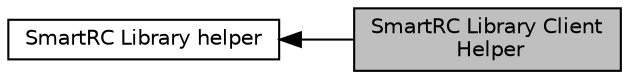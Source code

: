 digraph "SmartRC Library Client Helper"
{
  bgcolor="transparent";
  edge [fontname="Helvetica",fontsize="10",labelfontname="Helvetica",labelfontsize="10"];
  node [fontname="Helvetica",fontsize="10",shape=box];
  rankdir=LR;
  Node1 [label="SmartRC Library Client\l Helper",height=0.2,width=0.4,color="black", fillcolor="grey75", style="filled", fontcolor="black",tooltip="SmartRC Library Client Helper, in file lib_smartrc_client_structure.h."];
  Node2 [label="SmartRC Library helper",height=0.2,width=0.4,color="black",URL="$db/d15/group__srcv3-helper.html",tooltip="SmartRC Library helper."];
  Node2->Node1 [shape=plaintext, dir="back", style="solid"];
}
